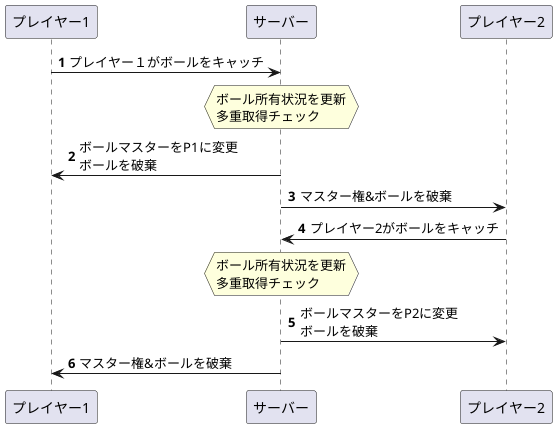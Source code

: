 @startuml

'botシーケンス図'

participant プレイヤー1
participant サーバー
participant プレイヤー2

autonumber
プレイヤー1 -> サーバー:プレイヤー１がボールをキャッチ
hnote over サーバー : ボール所有状況を更新\n多重取得チェック

プレイヤー1 <- サーバー:ボールマスターをP1に変更\nボールを破棄
プレイヤー2 <- サーバー:マスター権&ボールを破棄

プレイヤー2 -> サーバー:プレイヤー2がボールをキャッチ
hnote over サーバー : ボール所有状況を更新\n多重取得チェック
プレイヤー2 <- サーバー:ボールマスターをP2に変更\nボールを破棄
プレイヤー1 <- サーバー:マスター権&ボールを破棄

@enduml
